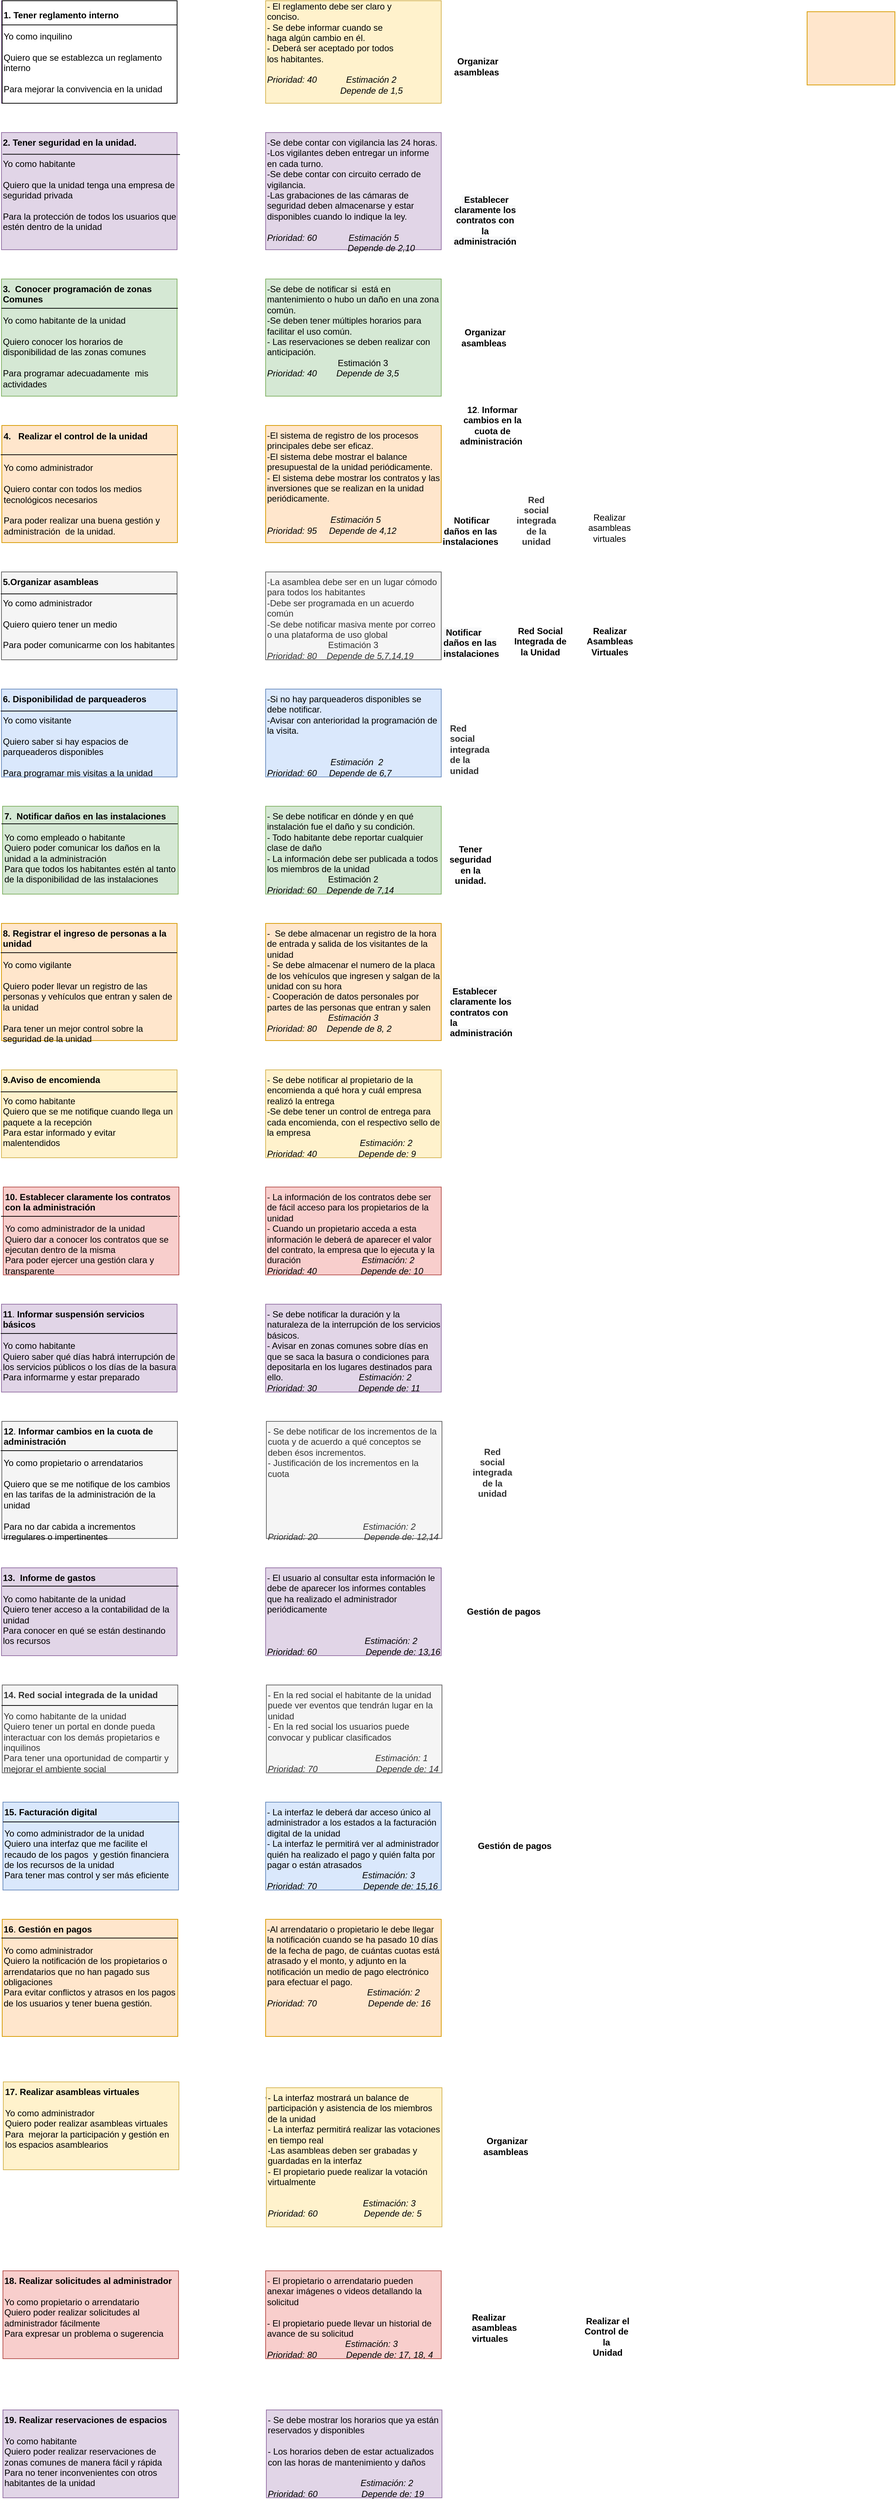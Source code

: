 <mxfile version="13.6.5" type="github">
  <diagram id="wNBqWbaNxDe87QmoSqn4" name="Page-1">
    <mxGraphModel dx="1315" dy="868" grid="1" gridSize="10" guides="1" tooltips="1" connect="1" arrows="1" fold="1" page="1" pageScale="1" pageWidth="827" pageHeight="1169" math="0" shadow="0">
      <root>
        <mxCell id="0" />
        <mxCell id="1" parent="0" />
        <mxCell id="svupegZ1BK7ZTZ6G6fqw-2" value="" style="rounded=0;whiteSpace=wrap;html=1;align=left;fillColor=#fff2cc;strokeColor=#d6b656;" parent="1" vertex="1">
          <mxGeometry x="400" y="20" width="240" height="140" as="geometry" />
        </mxCell>
        <mxCell id="svupegZ1BK7ZTZ6G6fqw-7" value="- El reglamento debe ser claro y conciso.&lt;br&gt;- Se debe informar cuando se haga algún cambio en él.&lt;br&gt;- Deberá ser aceptado por todos los habitantes.&lt;br&gt;&lt;br&gt;&lt;i&gt;Prioridad: 40&amp;nbsp; &amp;nbsp; &amp;nbsp; &amp;nbsp; &amp;nbsp; &amp;nbsp; Estimación 2&lt;br&gt;&amp;nbsp; &amp;nbsp; &amp;nbsp; &amp;nbsp; &amp;nbsp; &amp;nbsp; &amp;nbsp; &amp;nbsp; &amp;nbsp; &amp;nbsp; &amp;nbsp; &amp;nbsp; &amp;nbsp; &amp;nbsp; &amp;nbsp; Depende de 1,5&lt;br&gt;&lt;/i&gt;" style="text;html=1;strokeColor=none;fillColor=none;align=left;verticalAlign=middle;whiteSpace=wrap;rounded=0;" parent="1" vertex="1">
          <mxGeometry x="400" y="70" width="190" height="30" as="geometry" />
        </mxCell>
        <mxCell id="svupegZ1BK7ZTZ6G6fqw-10" value="-Se debe contar con vigilancia las 24 horas.&lt;br&gt;-Los vigilantes deben entregar un informe en cada turno.&lt;br&gt;-Se debe contar con circuito cerrado de vigilancia.&lt;br&gt;-Las grabaciones de las cámaras de seguridad deben almacenarse y estar disponibles cuando lo indique la ley.&lt;br&gt;&lt;br&gt;&lt;i&gt;Prioridad: 60&amp;nbsp; &amp;nbsp; &amp;nbsp; &amp;nbsp; &amp;nbsp; &amp;nbsp; &amp;nbsp;Estimación 5&amp;nbsp; &amp;nbsp; &amp;nbsp; &amp;nbsp; &amp;nbsp;&lt;br&gt;&amp;nbsp; &amp;nbsp; &amp;nbsp; &amp;nbsp; &amp;nbsp; &amp;nbsp; &amp;nbsp; &amp;nbsp; &amp;nbsp; &amp;nbsp; &amp;nbsp; &amp;nbsp; &amp;nbsp; &amp;nbsp; &amp;nbsp; &amp;nbsp; &amp;nbsp;Depende de 2,10&lt;br&gt;&lt;br&gt;&lt;/i&gt;" style="rounded=0;whiteSpace=wrap;html=1;align=left;labelPosition=center;verticalLabelPosition=middle;verticalAlign=top;labelBackgroundColor=none;labelBorderColor=none;fillColor=#e1d5e7;strokeColor=#9673a6;" parent="1" vertex="1">
          <mxGeometry x="400" y="200" width="240" height="160" as="geometry" />
        </mxCell>
        <mxCell id="svupegZ1BK7ZTZ6G6fqw-12" value="-Se debe de notificar si&amp;nbsp; está en mantenimiento o hubo un daño en una zona común.&lt;br&gt;-Se deben tener múltiples horarios para facilitar el uso común.&lt;br&gt;- Las reservaciones se deben realizar con anticipación.&lt;br&gt;&amp;nbsp; &amp;nbsp; &amp;nbsp; &amp;nbsp; &amp;nbsp; &amp;nbsp; &amp;nbsp; &amp;nbsp; &amp;nbsp; &amp;nbsp; &amp;nbsp; &amp;nbsp; &amp;nbsp; &amp;nbsp; &amp;nbsp;Estimación 3&lt;br&gt;&lt;i&gt;Prioridad: 40&amp;nbsp; &amp;nbsp; &amp;nbsp; &amp;nbsp; Depende de 3,5&lt;/i&gt;" style="rounded=0;whiteSpace=wrap;html=1;align=left;labelPosition=center;verticalLabelPosition=middle;verticalAlign=top;labelBackgroundColor=none;labelBorderColor=none;fillColor=#d5e8d4;strokeColor=#82b366;" parent="1" vertex="1">
          <mxGeometry x="400" y="400" width="240" height="160" as="geometry" />
        </mxCell>
        <mxCell id="svupegZ1BK7ZTZ6G6fqw-14" value="-El sistema de registro de los procesos principales debe ser eficaz.&lt;br&gt;-El sistema debe mostrar el balance presupuestal de la unidad periódicamente.&lt;br&gt;- El sistema debe mostrar los contratos y las inversiones que se realizan en la unidad periódicamente.&lt;br&gt;&lt;br&gt;&lt;i&gt;&amp;nbsp; &amp;nbsp; &amp;nbsp; &amp;nbsp; &amp;nbsp; &amp;nbsp; &amp;nbsp; &amp;nbsp; &amp;nbsp; &amp;nbsp; &amp;nbsp; &amp;nbsp; &amp;nbsp; Estimación&amp;nbsp;5&lt;br&gt;Prioridad: 95&amp;nbsp; &amp;nbsp; &amp;nbsp;Depende de 4,12&lt;/i&gt;" style="rounded=0;whiteSpace=wrap;html=1;align=left;labelPosition=center;verticalLabelPosition=middle;verticalAlign=top;labelBackgroundColor=none;labelBorderColor=none;fillColor=#ffe6cc;strokeColor=#d79b00;" parent="1" vertex="1">
          <mxGeometry x="400" y="600" width="240" height="160" as="geometry" />
        </mxCell>
        <mxCell id="svupegZ1BK7ZTZ6G6fqw-16" value="-La asamblea debe ser en un lugar cómodo para todos los habitantes&lt;br&gt;-Debe ser programada en un acuerdo común&lt;br&gt;-Se debe notificar masiva mente por correo o una plataforma de uso global&lt;br&gt;&amp;nbsp; &amp;nbsp; &amp;nbsp; &amp;nbsp; &amp;nbsp; &amp;nbsp; &amp;nbsp; &amp;nbsp; &amp;nbsp; &amp;nbsp; &amp;nbsp; &amp;nbsp; &amp;nbsp;Estimación 3&amp;nbsp;&lt;br&gt;&lt;i&gt;Prioridad: 80&amp;nbsp; &amp;nbsp; Depende de 5,7,14,19&lt;/i&gt;" style="rounded=0;whiteSpace=wrap;html=1;align=left;labelPosition=center;verticalLabelPosition=middle;verticalAlign=top;labelBackgroundColor=none;labelBorderColor=none;fillColor=#f5f5f5;strokeColor=#666666;fontColor=#333333;" parent="1" vertex="1">
          <mxGeometry x="400" y="800" width="240" height="120" as="geometry" />
        </mxCell>
        <mxCell id="svupegZ1BK7ZTZ6G6fqw-19" value="-Si no hay parqueaderos disponibles se debe notificar.&lt;br&gt;-Avisar con anterioridad la programación de la visita.&lt;br&gt;&lt;br&gt;&lt;i&gt;&lt;br&gt;&amp;nbsp; &amp;nbsp; &amp;nbsp; &amp;nbsp; &amp;nbsp; &amp;nbsp; &amp;nbsp; &amp;nbsp; &amp;nbsp; &amp;nbsp; &amp;nbsp; &amp;nbsp; &amp;nbsp; Estimación&amp;nbsp; 2&amp;nbsp;&lt;br&gt;Prioridad: 60&amp;nbsp; &amp;nbsp; &amp;nbsp;Depende de 6,7&lt;/i&gt;" style="rounded=0;whiteSpace=wrap;html=1;align=left;labelPosition=center;verticalLabelPosition=middle;verticalAlign=top;labelBackgroundColor=none;labelBorderColor=none;fillColor=#dae8fc;strokeColor=#6c8ebf;" parent="1" vertex="1">
          <mxGeometry x="400" y="960" width="240" height="120" as="geometry" />
        </mxCell>
        <mxCell id="GmmOpCF_TdwQESO5ywc--2" value="- Se debe notificar en dónde y en qué instalación fue el daño y su condición.&lt;br&gt;- Todo habitante debe reportar cualquier clase de daño&lt;br&gt;- La información debe ser publicada a todos los miembros de la unidad&lt;br&gt;&amp;nbsp; &amp;nbsp; &amp;nbsp; &amp;nbsp; &amp;nbsp; &amp;nbsp; &amp;nbsp; &amp;nbsp; &amp;nbsp; &amp;nbsp; &amp;nbsp; &amp;nbsp; &amp;nbsp;Estimación 2&lt;br&gt;&lt;i&gt;Prioridad: 60&amp;nbsp; &amp;nbsp; Depende de 7,14&lt;/i&gt;" style="rounded=0;whiteSpace=wrap;html=1;align=left;labelPosition=center;verticalLabelPosition=middle;verticalAlign=top;labelBackgroundColor=none;labelBorderColor=none;fillColor=#d5e8d4;strokeColor=#82b366;" parent="1" vertex="1">
          <mxGeometry x="400" y="1120" width="240" height="120" as="geometry" />
        </mxCell>
        <mxCell id="GmmOpCF_TdwQESO5ywc--4" value="-&amp;nbsp; Se debe almacenar un registro de la hora de entrada y salida de los visitantes de la unidad&amp;nbsp;&lt;br&gt;- Se debe almacenar el numero de la placa de los vehículos que ingresen y salgan de la unidad con su hora&lt;br&gt;- Cooperación de datos personales por partes de las personas que entran y salen&amp;nbsp;&lt;br&gt;&lt;i&gt;&amp;nbsp; &amp;nbsp; &amp;nbsp; &amp;nbsp; &amp;nbsp; &amp;nbsp; &amp;nbsp; &amp;nbsp; &amp;nbsp; &amp;nbsp; &amp;nbsp; &amp;nbsp; &amp;nbsp;Estimación 3&lt;br&gt;Prioridad: 80&amp;nbsp; &amp;nbsp; Depende de 8, 2&lt;/i&gt;" style="rounded=0;whiteSpace=wrap;html=1;align=left;labelPosition=center;verticalLabelPosition=middle;verticalAlign=top;labelBackgroundColor=none;labelBorderColor=none;fillColor=#ffe6cc;strokeColor=#d79b00;" parent="1" vertex="1">
          <mxGeometry x="400" y="1280" width="240" height="160" as="geometry" />
        </mxCell>
        <mxCell id="GmmOpCF_TdwQESO5ywc--6" value="- Se debe notificar al propietario de la encomienda a qué hora y cuál empresa realizó la entrega&amp;nbsp;&lt;br&gt;-Se debe tener un control de entrega para cada encomienda, con el respectivo sello de la empresa&lt;br&gt;&amp;nbsp; &amp;nbsp; &amp;nbsp; &amp;nbsp; &amp;nbsp; &amp;nbsp; &amp;nbsp; &amp;nbsp; &amp;nbsp; &amp;nbsp; &amp;nbsp; &amp;nbsp; &amp;nbsp; &amp;nbsp; &amp;nbsp; &amp;nbsp; &amp;nbsp; &amp;nbsp; &amp;nbsp; &lt;i&gt;Estimación: 2&lt;/i&gt;&lt;br&gt;&lt;i&gt;Prioridad: 40&amp;nbsp; &amp;nbsp; &amp;nbsp; &amp;nbsp; &amp;nbsp; &amp;nbsp; &amp;nbsp; &amp;nbsp; &amp;nbsp;Depende de: 9&lt;/i&gt;" style="rounded=0;whiteSpace=wrap;html=1;align=left;labelPosition=center;verticalLabelPosition=middle;verticalAlign=top;labelBackgroundColor=none;labelBorderColor=none;fillColor=#fff2cc;strokeColor=#d6b656;" parent="1" vertex="1">
          <mxGeometry x="400" y="1480" width="240" height="120" as="geometry" />
        </mxCell>
        <mxCell id="wmToTJCJ_HMqrvunaIP7-2" value="- La información de los contratos debe ser de fácil acceso para los propietarios de la unidad&amp;nbsp;&lt;br&gt;- Cuando un propietario acceda a esta información le deberá de aparecer el valor del contrato, la empresa que lo ejecuta y la duración&amp;nbsp; &amp;nbsp; &amp;nbsp; &amp;nbsp; &amp;nbsp; &amp;nbsp; &amp;nbsp; &amp;nbsp; &amp;nbsp; &amp;nbsp; &amp;nbsp; &amp;nbsp; &amp;nbsp;&lt;i&gt;Estimación: 2&lt;/i&gt;&lt;br&gt;&lt;i&gt;Prioridad: 40&amp;nbsp; &amp;nbsp; &amp;nbsp; &amp;nbsp; &amp;nbsp; &amp;nbsp; &amp;nbsp; &amp;nbsp; &amp;nbsp; Depende de: 10&lt;/i&gt;" style="rounded=0;whiteSpace=wrap;html=1;align=left;labelPosition=center;verticalLabelPosition=middle;verticalAlign=top;labelBackgroundColor=none;labelBorderColor=none;fillColor=#f8cecc;strokeColor=#b85450;" parent="1" vertex="1">
          <mxGeometry x="400" y="1640" width="240" height="120" as="geometry" />
        </mxCell>
        <mxCell id="GmmOpCF_TdwQESO5ywc--8" value="- Se debe notificar la duración y la naturaleza de la interrupción de los servicios básicos.&lt;br&gt;- Avisar en zonas comunes sobre días en que se saca la basura o condiciones para depositarla en los lugares destinados para ello.&amp;nbsp; &amp;nbsp; &amp;nbsp; &amp;nbsp; &amp;nbsp; &amp;nbsp; &amp;nbsp; &amp;nbsp; &amp;nbsp; &amp;nbsp; &amp;nbsp; &amp;nbsp; &amp;nbsp; &amp;nbsp; &amp;nbsp; &amp;nbsp;&lt;i&gt;Estimación: 2&lt;br&gt;Prioridad: 30&amp;nbsp; &amp;nbsp; &amp;nbsp; &amp;nbsp; &amp;nbsp; &amp;nbsp; &amp;nbsp; &amp;nbsp; &amp;nbsp;Depende de: 11&lt;/i&gt;" style="rounded=0;whiteSpace=wrap;html=1;align=left;labelPosition=center;verticalLabelPosition=middle;verticalAlign=top;labelBackgroundColor=none;labelBorderColor=none;fillColor=#e1d5e7;strokeColor=#9673a6;" parent="1" vertex="1">
          <mxGeometry x="400" y="1800" width="240" height="120" as="geometry" />
        </mxCell>
        <mxCell id="GmmOpCF_TdwQESO5ywc--10" value="- Se debe notificar de los incrementos de la cuota y de acuerdo a qué conceptos se deben ésos incrementos.&lt;br&gt;- Justificación de los incrementos en la cuota&lt;br&gt;&lt;br&gt;&lt;br&gt;&lt;br&gt;&lt;br&gt;&amp;nbsp; &amp;nbsp; &amp;nbsp; &amp;nbsp; &amp;nbsp; &amp;nbsp; &amp;nbsp; &amp;nbsp; &amp;nbsp; &amp;nbsp; &amp;nbsp; &amp;nbsp; &amp;nbsp; &amp;nbsp; &amp;nbsp; &amp;nbsp; &amp;nbsp; &amp;nbsp; &amp;nbsp; &amp;nbsp;&lt;i&gt;Estimación: 2&lt;/i&gt;&lt;br&gt;&lt;i&gt;Prioridad: 20&amp;nbsp; &amp;nbsp; &amp;nbsp; &amp;nbsp; &amp;nbsp; &amp;nbsp; &amp;nbsp; &amp;nbsp; &amp;nbsp; &amp;nbsp;Depende de: 12,14&amp;nbsp; &amp;nbsp; &amp;nbsp; &amp;nbsp; &amp;nbsp; &amp;nbsp; &amp;nbsp; &amp;nbsp; &amp;nbsp; &amp;nbsp;&lt;/i&gt;" style="rounded=0;whiteSpace=wrap;html=1;align=left;labelPosition=center;verticalLabelPosition=middle;verticalAlign=top;labelBackgroundColor=none;labelBorderColor=none;fillColor=#f5f5f5;strokeColor=#666666;fontColor=#333333;" parent="1" vertex="1">
          <mxGeometry x="401" y="1960" width="240" height="160" as="geometry" />
        </mxCell>
        <mxCell id="EFDIbAfgCz1s7sX5n9Mg-2" value="- El usuario al consultar esta información le debe de aparecer los informes contables que ha realizado el administrador periódicamente&lt;br&gt;&lt;br&gt;&lt;br&gt;&amp;nbsp; &amp;nbsp; &amp;nbsp; &amp;nbsp; &amp;nbsp; &amp;nbsp; &amp;nbsp; &amp;nbsp; &amp;nbsp; &amp;nbsp; &amp;nbsp; &amp;nbsp; &amp;nbsp; &amp;nbsp; &amp;nbsp; &amp;nbsp; &amp;nbsp; &amp;nbsp; &amp;nbsp; &amp;nbsp; &lt;i&gt;Estimación: 2&lt;/i&gt;&lt;br&gt;&lt;i&gt;Prioridad: 60&amp;nbsp; &amp;nbsp; &amp;nbsp; &amp;nbsp; &amp;nbsp; &amp;nbsp; &amp;nbsp; &amp;nbsp; &amp;nbsp; &amp;nbsp; Depende de: 13,16&lt;/i&gt;" style="rounded=0;whiteSpace=wrap;html=1;align=left;labelPosition=center;verticalLabelPosition=middle;verticalAlign=top;labelBackgroundColor=none;labelBorderColor=none;fillColor=#e1d5e7;strokeColor=#9673a6;" parent="1" vertex="1">
          <mxGeometry x="400" y="2160" width="240" height="120" as="geometry" />
        </mxCell>
        <mxCell id="EFDIbAfgCz1s7sX5n9Mg-3" value="- En la red social el habitante de la unidad puede ver eventos que tendrán lugar en la unidad&lt;br&gt;- En la red social los usuarios puede convocar y publicar clasificados&lt;br&gt;&lt;br&gt;&amp;nbsp; &amp;nbsp; &amp;nbsp; &amp;nbsp; &amp;nbsp; &amp;nbsp; &amp;nbsp; &amp;nbsp; &amp;nbsp; &amp;nbsp; &amp;nbsp; &amp;nbsp; &amp;nbsp; &amp;nbsp; &amp;nbsp; &amp;nbsp; &amp;nbsp; &amp;nbsp; &amp;nbsp; &amp;nbsp; &amp;nbsp; &amp;nbsp; &lt;i&gt;Estimación: 1&lt;br&gt;Prioridad: 70&amp;nbsp; &amp;nbsp; &amp;nbsp; &amp;nbsp; &amp;nbsp; &amp;nbsp; &amp;nbsp; &amp;nbsp; &amp;nbsp; &amp;nbsp; &amp;nbsp; &amp;nbsp; Depende de: 14&lt;/i&gt;" style="rounded=0;whiteSpace=wrap;html=1;align=left;labelPosition=center;verticalLabelPosition=middle;verticalAlign=top;labelBackgroundColor=none;labelBorderColor=none;fillColor=#f5f5f5;strokeColor=#666666;fontColor=#333333;" vertex="1" parent="1">
          <mxGeometry x="401" y="2320" width="240" height="120" as="geometry" />
        </mxCell>
        <mxCell id="fJNXB6Iudmitxb3w2NpN-2" value="- La interfaz le deberá dar acceso único al administrador a los estados a la facturación digital de la unidad&lt;br&gt;- La interfaz le permitirá ver al administrador quién ha realizado el pago y quién falta por pagar o están atrasados&lt;br&gt;&amp;nbsp; &amp;nbsp; &amp;nbsp; &amp;nbsp; &amp;nbsp; &amp;nbsp; &amp;nbsp; &amp;nbsp; &amp;nbsp; &amp;nbsp; &amp;nbsp; &amp;nbsp; &amp;nbsp; &amp;nbsp; &amp;nbsp; &amp;nbsp; &amp;nbsp; &amp;nbsp; &amp;nbsp; &amp;nbsp;&lt;i&gt;Estimación: 3&lt;br&gt;Prioridad: 70&amp;nbsp; &amp;nbsp; &amp;nbsp; &amp;nbsp; &amp;nbsp; &amp;nbsp; &amp;nbsp; &amp;nbsp; &amp;nbsp; &amp;nbsp;Depende de: 15,16&lt;/i&gt;" style="rounded=0;whiteSpace=wrap;html=1;align=left;labelPosition=center;verticalLabelPosition=middle;verticalAlign=top;labelBackgroundColor=none;labelBorderColor=none;fillColor=#dae8fc;strokeColor=#6c8ebf;" vertex="1" parent="1">
          <mxGeometry x="400" y="2480" width="240" height="120" as="geometry" />
        </mxCell>
        <mxCell id="fJNXB6Iudmitxb3w2NpN-3" value="-Al arrendatario o propietario le debe llegar la notificación cuando se ha pasado 10 días de la fecha de pago, de cuántas cuotas está atrasado y el monto, y&amp;nbsp;adjunto en la notificación un medio de pago electrónico para efectuar el pago.&lt;br&gt;&amp;nbsp; &amp;nbsp; &amp;nbsp; &amp;nbsp; &amp;nbsp; &amp;nbsp; &amp;nbsp; &amp;nbsp; &amp;nbsp; &amp;nbsp; &amp;nbsp; &amp;nbsp; &amp;nbsp; &amp;nbsp; &amp;nbsp; &amp;nbsp; &amp;nbsp; &amp;nbsp; &amp;nbsp; &amp;nbsp; &amp;nbsp;&lt;i&gt;Estimación: 2&lt;br&gt;Prioridad: 70&amp;nbsp; &amp;nbsp; &amp;nbsp; &amp;nbsp; &amp;nbsp; &amp;nbsp; &amp;nbsp; &amp;nbsp; &amp;nbsp; &amp;nbsp; &amp;nbsp;Depende de: 16&lt;/i&gt;&lt;br&gt;&lt;br&gt;" style="rounded=0;whiteSpace=wrap;html=1;align=left;labelPosition=center;verticalLabelPosition=middle;verticalAlign=top;labelBackgroundColor=none;labelBorderColor=none;fillColor=#ffe6cc;strokeColor=#d79b00;" vertex="1" parent="1">
          <mxGeometry x="400" y="2640" width="240" height="160" as="geometry" />
        </mxCell>
        <mxCell id="KY7rtoQUxeBR3fSWKeVi-1" value="," style="text;html=1;align=center;verticalAlign=middle;resizable=0;points=[];autosize=1;" vertex="1" parent="1">
          <mxGeometry x="390" y="2870" width="20" height="20" as="geometry" />
        </mxCell>
        <mxCell id="EFDIbAfgCz1s7sX5n9Mg-9" value="&lt;b&gt;17.&lt;/b&gt; &lt;b&gt;Realizar asambleas virtuales&lt;/b&gt;&lt;br&gt;&lt;br&gt;Yo como administrador&amp;nbsp;&lt;br&gt;Quiero poder realizar asambleas virtuales&lt;br&gt;Para&amp;nbsp; mejorar la participación y gestión en los espacios asamblearios" style="rounded=0;whiteSpace=wrap;html=1;align=left;labelPosition=center;verticalLabelPosition=middle;verticalAlign=top;labelBackgroundColor=none;labelBorderColor=none;fillColor=#fff2cc;strokeColor=#d6b656;" vertex="1" parent="1">
          <mxGeometry x="41.5" y="2862" width="240" height="120" as="geometry" />
        </mxCell>
        <mxCell id="KY7rtoQUxeBR3fSWKeVi-30" value="" style="group;fillColor=#fff2cc;strokeColor=#d6b656;" connectable="0" vertex="1" parent="1">
          <mxGeometry x="39" y="20" width="240" height="140" as="geometry" />
        </mxCell>
        <mxCell id="KY7rtoQUxeBR3fSWKeVi-46" value="" style="group;strokeColor=#9673a6;fillColor=#e1d5e7;" connectable="0" vertex="1" parent="KY7rtoQUxeBR3fSWKeVi-30">
          <mxGeometry width="240" height="140" as="geometry" />
        </mxCell>
        <mxCell id="svupegZ1BK7ZTZ6G6fqw-1" value="&lt;b&gt;1. Tener reglamento interno&lt;/b&gt;&lt;br&gt;&lt;br&gt;Yo como inquilino&lt;br&gt;&lt;br&gt;Quiero que se establezca un reglamento interno&lt;br&gt;&lt;br&gt;Para mejorar la convivencia en la unidad&lt;br&gt;" style="rounded=0;whiteSpace=wrap;html=1;align=left;" parent="KY7rtoQUxeBR3fSWKeVi-46" vertex="1">
          <mxGeometry x="0.996" width="239.004" height="140" as="geometry" />
        </mxCell>
        <mxCell id="KY7rtoQUxeBR3fSWKeVi-29" value="" style="endArrow=none;html=1;entryX=1;entryY=1;entryDx=0;entryDy=0;" edge="1" parent="KY7rtoQUxeBR3fSWKeVi-46">
          <mxGeometry width="50" height="50" relative="1" as="geometry">
            <mxPoint y="33" as="sourcePoint" />
            <mxPoint x="240" y="33" as="targetPoint" />
          </mxGeometry>
        </mxCell>
        <mxCell id="KY7rtoQUxeBR3fSWKeVi-39" value="" style="group" connectable="0" vertex="1" parent="1">
          <mxGeometry x="39" y="2160" width="242" height="120" as="geometry" />
        </mxCell>
        <mxCell id="GmmOpCF_TdwQESO5ywc--11" value="&lt;b&gt;13.&lt;/b&gt;&amp;nbsp; &lt;b&gt;Informe de gastos&lt;/b&gt;&amp;nbsp;&lt;br&gt;&lt;br&gt;Yo como habitante de la unidad&lt;br&gt;Quiero tener acceso a la contabilidad de la unidad&lt;br&gt;Para conocer en qué se están destinando los recursos&amp;nbsp;" style="rounded=0;whiteSpace=wrap;html=1;align=left;labelPosition=center;verticalLabelPosition=middle;verticalAlign=top;labelBackgroundColor=none;labelBorderColor=none;fillColor=#e1d5e7;strokeColor=#9673a6;" parent="KY7rtoQUxeBR3fSWKeVi-39" vertex="1">
          <mxGeometry width="240" height="120" as="geometry" />
        </mxCell>
        <mxCell id="KY7rtoQUxeBR3fSWKeVi-16" value="" style="endArrow=none;html=1;entryX=1;entryY=1;entryDx=0;entryDy=0;" edge="1" parent="KY7rtoQUxeBR3fSWKeVi-39">
          <mxGeometry width="50" height="50" relative="1" as="geometry">
            <mxPoint x="1" y="25" as="sourcePoint" />
            <mxPoint x="242" y="25" as="targetPoint" />
          </mxGeometry>
        </mxCell>
        <mxCell id="KY7rtoQUxeBR3fSWKeVi-40" value="" style="group" connectable="0" vertex="1" parent="1">
          <mxGeometry x="39" y="2320" width="241" height="120" as="geometry" />
        </mxCell>
        <mxCell id="GmmOpCF_TdwQESO5ywc--12" value="&lt;b&gt;14. Red social integrada de la unidad&lt;/b&gt;&lt;br&gt;&lt;br&gt;Yo como habitante de la unidad&lt;br&gt;Quiero tener un portal en donde pueda interactuar con los demás propietarios e inquilinos&lt;br&gt;Para tener una oportunidad de compartir y mejorar el ambiente social" style="rounded=0;whiteSpace=wrap;html=1;align=left;labelPosition=center;verticalLabelPosition=middle;verticalAlign=top;labelBackgroundColor=none;labelBorderColor=none;fillColor=#f5f5f5;strokeColor=#666666;fontColor=#333333;" parent="KY7rtoQUxeBR3fSWKeVi-40" vertex="1">
          <mxGeometry x="1" width="240" height="120" as="geometry" />
        </mxCell>
        <mxCell id="KY7rtoQUxeBR3fSWKeVi-17" value="" style="endArrow=none;html=1;entryX=1;entryY=1;entryDx=0;entryDy=0;" edge="1" parent="KY7rtoQUxeBR3fSWKeVi-40">
          <mxGeometry width="50" height="50" relative="1" as="geometry">
            <mxPoint y="28" as="sourcePoint" />
            <mxPoint x="241" y="28" as="targetPoint" />
          </mxGeometry>
        </mxCell>
        <mxCell id="KY7rtoQUxeBR3fSWKeVi-41" value="" style="group" connectable="0" vertex="1" parent="1">
          <mxGeometry x="41" y="2480" width="242" height="120" as="geometry" />
        </mxCell>
        <mxCell id="GmmOpCF_TdwQESO5ywc--14" value="&lt;b&gt;15.&amp;nbsp;Facturación digital&lt;/b&gt;&lt;br&gt;&lt;br&gt;Yo como administrador de la unidad&amp;nbsp;&lt;br&gt;Quiero una interfaz que me facilite el recaudo de los pagos&amp;nbsp; y gestión financiera de los recursos de la unidad&amp;nbsp;&lt;br&gt;Para tener mas control y ser más eficiente" style="rounded=0;whiteSpace=wrap;html=1;align=left;labelPosition=center;verticalLabelPosition=middle;verticalAlign=top;labelBackgroundColor=none;labelBorderColor=none;fillColor=#dae8fc;strokeColor=#6c8ebf;" parent="KY7rtoQUxeBR3fSWKeVi-41" vertex="1">
          <mxGeometry width="240" height="120" as="geometry" />
        </mxCell>
        <mxCell id="KY7rtoQUxeBR3fSWKeVi-18" value="" style="endArrow=none;html=1;entryX=1;entryY=1;entryDx=0;entryDy=0;" edge="1" parent="KY7rtoQUxeBR3fSWKeVi-41">
          <mxGeometry width="50" height="50" relative="1" as="geometry">
            <mxPoint y="27" as="sourcePoint" />
            <mxPoint x="241" y="27" as="targetPoint" />
          </mxGeometry>
        </mxCell>
        <mxCell id="KY7rtoQUxeBR3fSWKeVi-42" value="" style="group" connectable="0" vertex="1" parent="1">
          <mxGeometry x="39" y="2640" width="241" height="160" as="geometry" />
        </mxCell>
        <mxCell id="GmmOpCF_TdwQESO5ywc--15" value="&lt;b&gt;16&lt;/b&gt;. &lt;b&gt;Gestión en pagos&lt;/b&gt;&lt;br&gt;&lt;br&gt;Yo como administrador&amp;nbsp;&lt;br&gt;Quiero la notificación de los propietarios o arrendatarios que no han pagado sus obligaciones&lt;br&gt;Para evitar conflictos y atrasos en los pagos de los usuarios y tener buena gestión." style="rounded=0;whiteSpace=wrap;html=1;align=left;labelPosition=center;verticalLabelPosition=middle;verticalAlign=top;labelBackgroundColor=none;labelBorderColor=none;fillColor=#ffe6cc;strokeColor=#d79b00;" parent="KY7rtoQUxeBR3fSWKeVi-42" vertex="1">
          <mxGeometry x="1" width="240" height="160" as="geometry" />
        </mxCell>
        <mxCell id="KY7rtoQUxeBR3fSWKeVi-19" value="" style="endArrow=none;html=1;entryX=1;entryY=1;entryDx=0;entryDy=0;" edge="1" parent="KY7rtoQUxeBR3fSWKeVi-42">
          <mxGeometry width="50" height="50" relative="1" as="geometry">
            <mxPoint y="25.667" as="sourcePoint" />
            <mxPoint x="241" y="25.667" as="targetPoint" />
          </mxGeometry>
        </mxCell>
        <mxCell id="EFDIbAfgCz1s7sX5n9Mg-10" value="- La interfaz mostrará un balance de participación y asistencia de los miembros de la unidad&lt;br&gt;- La interfaz permitirá realizar las votaciones en tiempo real&lt;br&gt;-Las asambleas deben ser grabadas y guardadas en la interfaz&lt;br&gt;- El propietario puede realizar la votación virtualmente&amp;nbsp;&lt;br&gt;&lt;br&gt;&amp;nbsp; &amp;nbsp; &amp;nbsp; &amp;nbsp; &amp;nbsp; &amp;nbsp; &amp;nbsp; &amp;nbsp; &amp;nbsp; &amp;nbsp; &amp;nbsp; &amp;nbsp; &amp;nbsp; &amp;nbsp; &amp;nbsp; &amp;nbsp; &amp;nbsp; &amp;nbsp; &amp;nbsp; &amp;nbsp;&lt;i&gt;Estimación: 3&lt;br&gt;Prioridad: 60&amp;nbsp; &amp;nbsp; &amp;nbsp; &amp;nbsp; &amp;nbsp; &amp;nbsp; &amp;nbsp; &amp;nbsp; &amp;nbsp; &amp;nbsp;Depende de: 5&lt;/i&gt;" style="rounded=0;whiteSpace=wrap;html=1;align=left;labelPosition=center;verticalLabelPosition=middle;verticalAlign=top;labelBackgroundColor=none;labelBorderColor=none;fillColor=#fff2cc;strokeColor=#d6b656;" vertex="1" parent="1">
          <mxGeometry x="401" y="2870" width="240" height="190" as="geometry" />
        </mxCell>
        <mxCell id="fJNXB6Iudmitxb3w2NpN-7" value="&lt;b style=&quot;text-align: left&quot;&gt;Organizar asambleas&amp;nbsp;&lt;/b&gt;" style="text;html=1;strokeColor=none;fillColor=none;align=center;verticalAlign=middle;whiteSpace=wrap;rounded=0;" vertex="1" parent="1">
          <mxGeometry x="670" y="100" width="40" height="20" as="geometry" />
        </mxCell>
        <mxCell id="fJNXB6Iudmitxb3w2NpN-8" value="&#xa;&#xa;&lt;b style=&quot;color: rgb(0, 0, 0); font-family: helvetica; font-size: 12px; font-style: normal; letter-spacing: normal; text-align: left; text-indent: 0px; text-transform: none; word-spacing: 0px; background-color: rgb(248, 249, 250);&quot;&gt;&lt;span&gt;&amp;nbsp;&lt;/span&gt;Establecer claramente los contratos con la administración&lt;/b&gt;&#xa;&#xa;" style="text;html=1;strokeColor=none;fillColor=none;align=center;verticalAlign=middle;whiteSpace=wrap;rounded=0;" vertex="1" parent="1">
          <mxGeometry x="680" y="310" width="40" height="20" as="geometry" />
        </mxCell>
        <mxCell id="fJNXB6Iudmitxb3w2NpN-9" value="&lt;b style=&quot;text-align: left&quot;&gt;Organizar asambleas&amp;nbsp;&lt;/b&gt;" style="text;html=1;strokeColor=none;fillColor=none;align=center;verticalAlign=middle;whiteSpace=wrap;rounded=0;" vertex="1" parent="1">
          <mxGeometry x="680" y="470" width="40" height="20" as="geometry" />
        </mxCell>
        <mxCell id="fJNXB6Iudmitxb3w2NpN-10" value="&lt;b style=&quot;text-align: left&quot;&gt;12&lt;/b&gt;&lt;span style=&quot;text-align: left&quot;&gt;.&amp;nbsp;&lt;/span&gt;&lt;b style=&quot;text-align: left&quot;&gt;Informar cambios en la cuota de administración&amp;nbsp;&lt;/b&gt;" style="text;html=1;strokeColor=none;fillColor=none;align=center;verticalAlign=middle;whiteSpace=wrap;rounded=0;" vertex="1" parent="1">
          <mxGeometry x="690" y="590" width="40" height="20" as="geometry" />
        </mxCell>
        <mxCell id="fJNXB6Iudmitxb3w2NpN-12" value="&lt;br&gt;&lt;br&gt;&lt;b style=&quot;font-family: &amp;#34;helvetica&amp;#34; ; text-align: left&quot;&gt;&amp;nbsp;Notificar daños en las instalaciones&lt;/b&gt;" style="text;html=1;strokeColor=none;fillColor=none;align=center;verticalAlign=middle;whiteSpace=wrap;rounded=0;" vertex="1" parent="1">
          <mxGeometry x="660" y="720" width="40" height="20" as="geometry" />
        </mxCell>
        <mxCell id="fJNXB6Iudmitxb3w2NpN-13" value="&lt;b style=&quot;color: rgb(51 , 51 , 51) ; text-align: left&quot;&gt;Red social integrada de la unidad&lt;/b&gt;" style="text;html=1;strokeColor=none;fillColor=none;align=center;verticalAlign=middle;whiteSpace=wrap;rounded=0;" vertex="1" parent="1">
          <mxGeometry x="750" y="720" width="40" height="20" as="geometry" />
        </mxCell>
        <mxCell id="fJNXB6Iudmitxb3w2NpN-14" value="&lt;br style=&quot;color: rgb(0, 0, 0); font-family: helvetica; font-size: 12px; font-style: normal; font-weight: 400; letter-spacing: normal; text-align: center; text-indent: 0px; text-transform: none; word-spacing: 0px; background-color: rgb(248, 249, 250);&quot;&gt;&lt;br style=&quot;color: rgb(0, 0, 0); font-family: helvetica; font-size: 12px; font-style: normal; font-weight: 400; letter-spacing: normal; text-align: center; text-indent: 0px; text-transform: none; word-spacing: 0px; background-color: rgb(248, 249, 250);&quot;&gt;&lt;b style=&quot;color: rgb(0, 0, 0); font-size: 12px; font-style: normal; letter-spacing: normal; text-indent: 0px; text-transform: none; word-spacing: 0px; background-color: rgb(248, 249, 250); font-family: helvetica; text-align: left;&quot;&gt;&amp;nbsp;Notificar daños en las instalaciones&lt;/b&gt;" style="text;whiteSpace=wrap;html=1;" vertex="1" parent="1">
          <mxGeometry x="641" y="840" width="59" height="60" as="geometry" />
        </mxCell>
        <mxCell id="fJNXB6Iudmitxb3w2NpN-15" value="&lt;b style=&quot;font-family: helvetica; font-size: 12px; font-style: normal; letter-spacing: normal; text-indent: 0px; text-transform: none; word-spacing: 0px; background-color: rgb(248, 249, 250); color: rgb(51, 51, 51); text-align: left;&quot;&gt;Red social integrada de la unidad&lt;/b&gt;" style="text;whiteSpace=wrap;html=1;" vertex="1" parent="1">
          <mxGeometry x="650" y="1000" width="50" height="30" as="geometry" />
        </mxCell>
        <mxCell id="fJNXB6Iudmitxb3w2NpN-24" value="&lt;b style=&quot;text-align: left&quot;&gt;Tener seguridad en la unidad.&lt;/b&gt;" style="text;html=1;strokeColor=none;fillColor=none;align=center;verticalAlign=middle;whiteSpace=wrap;rounded=0;" vertex="1" parent="1">
          <mxGeometry x="660" y="1190" width="40" height="20" as="geometry" />
        </mxCell>
        <mxCell id="EFDIbAfgCz1s7sX5n9Mg-11" value="&lt;b&gt;18.&lt;/b&gt; &lt;b&gt;Realizar solicitudes al administrador&lt;/b&gt;&lt;br&gt;&lt;br&gt;Yo como propietario o arrendatario&amp;nbsp;&lt;br&gt;Quiero poder realizar solicitudes al administrador fácilmente&lt;br&gt;Para expresar un problema o sugerencia&amp;nbsp;" style="rounded=0;whiteSpace=wrap;html=1;align=left;labelPosition=center;verticalLabelPosition=middle;verticalAlign=top;labelBackgroundColor=none;labelBorderColor=none;fillColor=#f8cecc;strokeColor=#b85450;" vertex="1" parent="1">
          <mxGeometry x="41" y="3120" width="240" height="120" as="geometry" />
        </mxCell>
        <mxCell id="fJNXB6Iudmitxb3w2NpN-26" value="&lt;span style=&quot;text-align: left&quot;&gt;Realizar asambleas virtuales&lt;/span&gt;" style="text;html=1;strokeColor=none;fillColor=none;align=center;verticalAlign=middle;whiteSpace=wrap;rounded=0;" vertex="1" parent="1">
          <mxGeometry x="850" y="730" width="40" height="20" as="geometry" />
        </mxCell>
        <mxCell id="EFDIbAfgCz1s7sX5n9Mg-12" value="- El propietario o arrendatario pueden anexar imágenes o videos detallando la solicitud&lt;br&gt;&lt;br&gt;- El propietario puede llevar un historial de avance de su solicitud&lt;br&gt;&lt;i&gt;&amp;nbsp; &amp;nbsp; &amp;nbsp; &amp;nbsp; &amp;nbsp; &amp;nbsp; &amp;nbsp; &amp;nbsp; &amp;nbsp; &amp;nbsp; &amp;nbsp; &amp;nbsp; &amp;nbsp; &amp;nbsp; &amp;nbsp; &amp;nbsp; Estimación: 3&lt;br&gt;Prioridad: 80&amp;nbsp; &amp;nbsp; &amp;nbsp; &amp;nbsp; &amp;nbsp; &amp;nbsp; Depende de: 17, 18, 4&lt;/i&gt;" style="rounded=0;whiteSpace=wrap;html=1;align=left;labelPosition=center;verticalLabelPosition=middle;verticalAlign=top;labelBackgroundColor=none;labelBorderColor=none;fillColor=#f8cecc;strokeColor=#b85450;" vertex="1" parent="1">
          <mxGeometry x="400" y="3120" width="240" height="120" as="geometry" />
        </mxCell>
        <mxCell id="EFDIbAfgCz1s7sX5n9Mg-13" value="&lt;b&gt;19. Realizar reservaciones de espacios&lt;/b&gt;&lt;br&gt;&lt;br&gt;Yo como habitante&amp;nbsp;&lt;br&gt;Quiero poder realizar reservaciones de zonas comunes de manera fácil y rápida&lt;br&gt;Para no tener inconvenientes con otros habitantes de la unidad" style="rounded=0;whiteSpace=wrap;html=1;align=left;labelPosition=center;verticalLabelPosition=middle;verticalAlign=top;labelBackgroundColor=none;labelBorderColor=none;fillColor=#e1d5e7;strokeColor=#9673a6;" vertex="1" parent="1">
          <mxGeometry x="41" y="3310" width="240" height="120" as="geometry" />
        </mxCell>
        <mxCell id="fJNXB6Iudmitxb3w2NpN-28" value="&lt;br style=&quot;color: rgb(0, 0, 0); font-family: helvetica; font-size: 12px; font-style: normal; font-weight: 400; letter-spacing: normal; text-align: center; text-indent: 0px; text-transform: none; word-spacing: 0px; background-color: rgb(248, 249, 250);&quot;&gt;&lt;br style=&quot;color: rgb(0, 0, 0); font-family: helvetica; font-size: 12px; font-style: normal; font-weight: 400; letter-spacing: normal; text-align: center; text-indent: 0px; text-transform: none; word-spacing: 0px; background-color: rgb(248, 249, 250);&quot;&gt;&lt;b style=&quot;color: rgb(0, 0, 0); font-size: 12px; font-style: normal; letter-spacing: normal; text-indent: 0px; text-transform: none; word-spacing: 0px; font-family: helvetica; text-align: left; background-color: rgb(248, 249, 250);&quot;&gt;&lt;span&gt;&amp;nbsp;&lt;/span&gt;Establecer claramente los contratos con la administración&lt;/b&gt;&lt;br style=&quot;color: rgb(0, 0, 0); font-family: helvetica; font-size: 12px; font-style: normal; font-weight: 400; letter-spacing: normal; text-align: center; text-indent: 0px; text-transform: none; word-spacing: 0px; background-color: rgb(248, 249, 250);&quot;&gt;" style="text;whiteSpace=wrap;html=1;" vertex="1" parent="1">
          <mxGeometry x="650" y="1330" width="90" height="60" as="geometry" />
        </mxCell>
        <mxCell id="EFDIbAfgCz1s7sX5n9Mg-14" value="- Se debe mostrar los horarios que ya están reservados y disponibles&lt;br&gt;&lt;br&gt;- Los horarios deben de estar actualizados con las horas de mantenimiento y daños&lt;br&gt;&lt;br&gt;&lt;i&gt;&amp;nbsp; &amp;nbsp; &amp;nbsp; &amp;nbsp; &amp;nbsp; &amp;nbsp; &amp;nbsp; &amp;nbsp; &amp;nbsp; &amp;nbsp; &amp;nbsp; &amp;nbsp; &amp;nbsp; &amp;nbsp; &amp;nbsp; &amp;nbsp; &amp;nbsp; &amp;nbsp; &amp;nbsp; Estimación: 2&lt;br&gt;Prioridad: 60&amp;nbsp; &amp;nbsp; &amp;nbsp; &amp;nbsp; &amp;nbsp; &amp;nbsp; &amp;nbsp; &amp;nbsp; &amp;nbsp; Depende de: 19&lt;/i&gt;" style="rounded=0;whiteSpace=wrap;html=1;align=left;labelPosition=center;verticalLabelPosition=middle;verticalAlign=top;labelBackgroundColor=none;labelBorderColor=none;fillColor=#e1d5e7;strokeColor=#9673a6;" vertex="1" parent="1">
          <mxGeometry x="401" y="3310" width="240" height="120" as="geometry" />
        </mxCell>
        <mxCell id="fJNXB6Iudmitxb3w2NpN-29" value="&lt;b style=&quot;color: rgb(51 , 51 , 51) ; text-align: left&quot;&gt;Red social integrada de la unidad&lt;/b&gt;" style="text;html=1;strokeColor=none;fillColor=none;align=center;verticalAlign=middle;whiteSpace=wrap;rounded=0;" vertex="1" parent="1">
          <mxGeometry x="690" y="2020" width="40" height="20" as="geometry" />
        </mxCell>
        <mxCell id="EBEcUCrjvQ0W8w1NF-q4-3" value="&lt;b&gt;Gestión de pagos&lt;/b&gt;" style="text;html=1;align=center;verticalAlign=middle;resizable=0;points=[];autosize=1;" vertex="1" parent="1">
          <mxGeometry x="665" y="2210" width="120" height="20" as="geometry" />
        </mxCell>
        <mxCell id="EBEcUCrjvQ0W8w1NF-q4-4" value="&lt;b&gt;Gestión de pagos&lt;/b&gt;" style="text;html=1;align=center;verticalAlign=middle;resizable=0;points=[];autosize=1;" vertex="1" parent="1">
          <mxGeometry x="680" y="2530" width="120" height="20" as="geometry" />
        </mxCell>
        <mxCell id="EBEcUCrjvQ0W8w1NF-q4-5" value="&lt;b&gt;Realizar &lt;br&gt;asambleas &lt;br&gt;virtuales&lt;/b&gt;" style="text;whiteSpace=wrap;html=1;" vertex="1" parent="1">
          <mxGeometry x="680" y="3170" width="130" height="30" as="geometry" />
        </mxCell>
        <mxCell id="EBEcUCrjvQ0W8w1NF-q4-6" value="&lt;b&gt;Realizar el&lt;br&gt;Control de&amp;nbsp;&lt;br&gt;la&amp;nbsp;&lt;br&gt;Unidad&lt;/b&gt;" style="text;html=1;align=center;verticalAlign=middle;resizable=0;points=[];autosize=1;" vertex="1" parent="1">
          <mxGeometry x="827" y="3180" width="80" height="60" as="geometry" />
        </mxCell>
        <mxCell id="EBEcUCrjvQ0W8w1NF-q4-7" value="&lt;b&gt;Red Social&lt;br&gt;Integrada de&lt;br&gt;la Unidad&lt;/b&gt;" style="text;html=1;align=center;verticalAlign=middle;resizable=0;points=[];autosize=1;" vertex="1" parent="1">
          <mxGeometry x="730" y="870" width="90" height="50" as="geometry" />
        </mxCell>
        <mxCell id="EBEcUCrjvQ0W8w1NF-q4-8" value="&lt;b&gt;Realizar &lt;br&gt;Asambleas&lt;br&gt;Virtuales&lt;/b&gt;" style="text;html=1;align=center;verticalAlign=middle;resizable=0;points=[];autosize=1;" vertex="1" parent="1">
          <mxGeometry x="830" y="870" width="80" height="50" as="geometry" />
        </mxCell>
        <mxCell id="fJNXB6Iudmitxb3w2NpN-39" value="&lt;b style=&quot;text-align: left&quot;&gt;Organizar asambleas&amp;nbsp;&lt;/b&gt;" style="text;html=1;strokeColor=none;fillColor=none;align=center;verticalAlign=middle;whiteSpace=wrap;rounded=0;" vertex="1" parent="1">
          <mxGeometry x="710" y="2940" width="40" height="20" as="geometry" />
        </mxCell>
        <mxCell id="fJNXB6Iudmitxb3w2NpN-45" value="" style="rounded=0;whiteSpace=wrap;html=1;strokeColor=#d79b00;fillColor=#ffe6cc;" vertex="1" parent="1">
          <mxGeometry x="1140" y="35" width="120" height="100" as="geometry" />
        </mxCell>
        <mxCell id="fJNXB6Iudmitxb3w2NpN-46" value="&lt;b&gt;2. Tener seguridad en la unidad.&lt;br&gt;&lt;/b&gt;&lt;br&gt;Yo como habitante&lt;br&gt;&amp;nbsp;&lt;br&gt;Quiero que la unidad tenga una empresa de seguridad privada&lt;br&gt;&lt;br&gt;Para la protección de todos los usuarios que estén dentro de la unidad&lt;i&gt;&lt;br&gt;&lt;/i&gt;" style="rounded=0;whiteSpace=wrap;html=1;align=left;labelPosition=center;verticalLabelPosition=middle;verticalAlign=top;labelBackgroundColor=none;labelBorderColor=none;fillColor=#e1d5e7;strokeColor=#9673a6;" vertex="1" parent="1">
          <mxGeometry x="39" y="200" width="240" height="160" as="geometry" />
        </mxCell>
        <mxCell id="fJNXB6Iudmitxb3w2NpN-49" value="" style="endArrow=none;html=1;entryX=0.007;entryY=0.185;entryDx=0;entryDy=0;entryPerimeter=0;" edge="1" parent="1" target="fJNXB6Iudmitxb3w2NpN-46">
          <mxGeometry width="50" height="50" relative="1" as="geometry">
            <mxPoint x="283" y="230" as="sourcePoint" />
            <mxPoint x="20" y="270" as="targetPoint" />
          </mxGeometry>
        </mxCell>
        <mxCell id="fJNXB6Iudmitxb3w2NpN-50" value="&lt;b&gt;3.&amp;nbsp; Conocer programación de zonas Comunes&lt;br&gt;&lt;/b&gt;&lt;br&gt;Yo como habitante de la unidad&lt;br&gt;&lt;br&gt;Quiero conocer los horarios de disponibilidad de las zonas comunes&lt;br&gt;&amp;nbsp;&lt;br&gt;Para programar adecuadamente&amp;nbsp; mis actividades&amp;nbsp;" style="rounded=0;whiteSpace=wrap;html=1;align=left;labelPosition=center;verticalLabelPosition=middle;verticalAlign=top;labelBackgroundColor=none;labelBorderColor=none;fillColor=#d5e8d4;strokeColor=#82b366;" vertex="1" parent="1">
          <mxGeometry x="39" y="400" width="240" height="160" as="geometry" />
        </mxCell>
        <mxCell id="KY7rtoQUxeBR3fSWKeVi-6" value="" style="endArrow=none;html=1;entryX=1;entryY=1;entryDx=0;entryDy=0;" edge="1" parent="1">
          <mxGeometry width="50" height="50" relative="1" as="geometry">
            <mxPoint x="39" y="440.003" as="sourcePoint" />
            <mxPoint x="280" y="440.003" as="targetPoint" />
          </mxGeometry>
        </mxCell>
        <mxCell id="fJNXB6Iudmitxb3w2NpN-56" value="&lt;b&gt;4.&amp;nbsp; &amp;nbsp;Realizar el control de la unidad&lt;/b&gt;&lt;span style=&quot;color: rgba(0 , 0 , 0 , 0) ; font-family: monospace&quot;&gt;&lt;b&gt;&lt;font size=&quot;3&quot;&gt;%&lt;/font&gt;&lt;/b&gt;&lt;span style=&quot;font-size: 0px&quot;&gt;3CmxGraphModel%3E%3Croot%3E%3CmxCell%20id%3D%220%22%2F%3E%3CmxCell%20id%3D%221%22%20parent%3D%220%22%2F%3E%3CmxCell%20id%3D%222%22%20value%3D%223.%26amp%3Bnbsp%3B%20Zonas%20Comunes%26lt%3Bbr%26gt%3BYo%20como%20habitante%26amp%3Bnbsp%3B%26lt%3Bbr%26gt%3BQuiero%20conocer%20los%20horarios%20de%20las%20zonas%20comunes%26amp%3Bnbsp%3B%26lt%3Bbr%26gt%3BPara%20programar%20mis%20actividades%26amp%3Bnbsp%3B%26lt%3Bbr%26gt%3B%22%20style%3D%22rounded%3D0%3BwhiteSpace%3Dwrap%3Bhtml%3D1%3Balign%3Dleft%3BlabelPosition%3Dcenter%3BverticalLabelPosition%3Dmiddle%3BverticalAlign%3Dtop%3BlabelBackgroundColor%3Dnone%3BlabelBorderColor%3Dnone%3B%22%20vertex%3D%221%22%20parent%3D%221%22%3E%3CmxGeometry%20x%3D%2240%22%20y%3D%22360%22%20width%3D%22240%22%20height%3D%22120%22%20as%3D%22geometry%22%2F%3E%3C%2FmxCell%3E%3C%2Froot%3E%3C%2FmxGraphModel%3E&lt;/span&gt;&lt;/span&gt;&lt;br&gt;&lt;br&gt;&lt;br&gt;Yo como administrador&lt;br&gt;&amp;nbsp;&lt;br&gt;Quiero contar con todos los medios tecnológicos necesarios&lt;br&gt;&lt;br&gt;Para poder realizar una buena gestión y administración&amp;nbsp; de la unidad." style="rounded=0;whiteSpace=wrap;html=1;align=left;labelPosition=center;verticalLabelPosition=middle;verticalAlign=top;labelBackgroundColor=none;labelBorderColor=none;fillColor=#ffe6cc;strokeColor=#d79b00;" vertex="1" parent="1">
          <mxGeometry x="39.5" y="600" width="240" height="160" as="geometry" />
        </mxCell>
        <mxCell id="KY7rtoQUxeBR3fSWKeVi-7" value="" style="endArrow=none;html=1;entryX=1;entryY=1;entryDx=0;entryDy=0;" edge="1" parent="1">
          <mxGeometry width="50" height="50" relative="1" as="geometry">
            <mxPoint x="38" y="640" as="sourcePoint" />
            <mxPoint x="279" y="640" as="targetPoint" />
          </mxGeometry>
        </mxCell>
        <mxCell id="fJNXB6Iudmitxb3w2NpN-59" value="&lt;b style=&quot;color: rgb(0 , 0 , 0)&quot;&gt;5.Organizar asambleas&amp;nbsp;&lt;br&gt;&lt;br&gt;&lt;/b&gt;&lt;span style=&quot;color: rgb(0 , 0 , 0)&quot;&gt;Yo como administrador&lt;/span&gt;&lt;br style=&quot;color: rgb(0 , 0 , 0)&quot;&gt;&lt;span style=&quot;color: rgb(0 , 0 , 0)&quot;&gt;&amp;nbsp;&lt;/span&gt;&lt;br style=&quot;color: rgb(0 , 0 , 0)&quot;&gt;&lt;span style=&quot;color: rgb(0 , 0 , 0)&quot;&gt;Quiero quiero tener un medio&lt;/span&gt;&lt;br style=&quot;color: rgb(0 , 0 , 0)&quot;&gt;&lt;br style=&quot;color: rgb(0 , 0 , 0)&quot;&gt;&lt;span style=&quot;color: rgb(0 , 0 , 0)&quot;&gt;Para poder comunicarme con los habitantes&lt;/span&gt;" style="rounded=0;whiteSpace=wrap;html=1;align=left;labelPosition=center;verticalLabelPosition=middle;verticalAlign=top;labelBackgroundColor=none;labelBorderColor=none;fillColor=#f5f5f5;strokeColor=#666666;fontColor=#333333;" vertex="1" parent="1">
          <mxGeometry x="39" y="800" width="240" height="120" as="geometry" />
        </mxCell>
        <mxCell id="KY7rtoQUxeBR3fSWKeVi-8" value="" style="endArrow=none;html=1;entryX=1;entryY=1;entryDx=0;entryDy=0;" edge="1" parent="1">
          <mxGeometry width="50" height="50" relative="1" as="geometry">
            <mxPoint x="38" y="830" as="sourcePoint" />
            <mxPoint x="279" y="830" as="targetPoint" />
          </mxGeometry>
        </mxCell>
        <mxCell id="fJNXB6Iudmitxb3w2NpN-61" value="&lt;b&gt;6. Disponibilidad de parqueaderos&lt;br&gt;&lt;br&gt;&lt;/b&gt;Yo como visitante&lt;br&gt;&lt;br&gt;Quiero saber si hay espacios de parqueaderos disponibles&lt;br&gt;&lt;br&gt;Para programar mis visitas a la unidad" style="rounded=0;whiteSpace=wrap;html=1;align=left;labelPosition=center;verticalLabelPosition=middle;verticalAlign=top;labelBackgroundColor=none;labelBorderColor=none;fillColor=#dae8fc;strokeColor=#6c8ebf;" vertex="1" parent="1">
          <mxGeometry x="39" y="960" width="240" height="120" as="geometry" />
        </mxCell>
        <mxCell id="KY7rtoQUxeBR3fSWKeVi-9" value="" style="endArrow=none;html=1;entryX=1;entryY=1;entryDx=0;entryDy=0;" edge="1" parent="1">
          <mxGeometry width="50" height="50" relative="1" as="geometry">
            <mxPoint x="38" y="990" as="sourcePoint" />
            <mxPoint x="279" y="990" as="targetPoint" />
          </mxGeometry>
        </mxCell>
        <mxCell id="fJNXB6Iudmitxb3w2NpN-62" value="&lt;b&gt;7.&amp;nbsp; Notificar daños en las instalaciones&lt;br&gt;&lt;/b&gt;&lt;br&gt;Yo como empleado o habitante&amp;nbsp;&amp;nbsp;&lt;br&gt;Quiero poder comunicar los daños en la unidad a la administración&lt;br&gt;Para que todos los habitantes estén al tanto de la disponibilidad de las instalaciones&amp;nbsp;" style="rounded=0;whiteSpace=wrap;html=1;align=left;labelPosition=center;verticalLabelPosition=middle;verticalAlign=top;labelBackgroundColor=none;labelBorderColor=none;fillColor=#d5e8d4;strokeColor=#82b366;" vertex="1" parent="1">
          <mxGeometry x="40.5" y="1120" width="240" height="120" as="geometry" />
        </mxCell>
        <mxCell id="KY7rtoQUxeBR3fSWKeVi-10" value="" style="endArrow=none;html=1;entryX=1;entryY=1;entryDx=0;entryDy=0;" edge="1" parent="1">
          <mxGeometry width="50" height="50" relative="1" as="geometry">
            <mxPoint x="39" y="1144" as="sourcePoint" />
            <mxPoint x="280" y="1144" as="targetPoint" />
          </mxGeometry>
        </mxCell>
        <mxCell id="fJNXB6Iudmitxb3w2NpN-63" value="&lt;b&gt;8. Registrar el ingreso de personas a la unidad&lt;/b&gt;&lt;br&gt;&lt;br&gt;Yo como vigilante&lt;br&gt;&amp;nbsp;&lt;br&gt;Quiero poder llevar un registro de las personas y vehículos que entran y salen de la unidad&lt;br&gt;&lt;br&gt;Para tener un mejor control sobre la seguridad de la unidad" style="rounded=0;whiteSpace=wrap;html=1;align=left;labelPosition=center;verticalLabelPosition=middle;verticalAlign=top;labelBackgroundColor=none;labelBorderColor=none;fillColor=#ffe6cc;strokeColor=#d79b00;" vertex="1" parent="1">
          <mxGeometry x="39" y="1280" width="240" height="160" as="geometry" />
        </mxCell>
        <mxCell id="KY7rtoQUxeBR3fSWKeVi-11" value="" style="endArrow=none;html=1;entryX=1;entryY=1;entryDx=0;entryDy=0;" edge="1" parent="1">
          <mxGeometry width="50" height="50" relative="1" as="geometry">
            <mxPoint x="38" y="1319.997" as="sourcePoint" />
            <mxPoint x="279" y="1319.997" as="targetPoint" />
          </mxGeometry>
        </mxCell>
        <mxCell id="fJNXB6Iudmitxb3w2NpN-64" value="&lt;b&gt;9.Aviso de encomienda&lt;br&gt;&lt;/b&gt;&lt;br&gt;Yo como habitante&amp;nbsp;&lt;br&gt;Quiero que se me notifique cuando llega un paquete a la recepción&lt;br&gt;Para estar informado y evitar malentendidos&amp;nbsp;" style="rounded=0;whiteSpace=wrap;html=1;align=left;labelPosition=center;verticalLabelPosition=middle;verticalAlign=top;labelBackgroundColor=none;labelBorderColor=none;fillColor=#fff2cc;strokeColor=#d6b656;" vertex="1" parent="1">
          <mxGeometry x="39" y="1480" width="240" height="120" as="geometry" />
        </mxCell>
        <mxCell id="fJNXB6Iudmitxb3w2NpN-66" value="" style="endArrow=none;html=1;entryX=1;entryY=1;entryDx=0;entryDy=0;" edge="1" parent="1">
          <mxGeometry width="50" height="50" relative="1" as="geometry">
            <mxPoint x="38.0" y="1510" as="sourcePoint" />
            <mxPoint x="279" y="1510" as="targetPoint" />
          </mxGeometry>
        </mxCell>
        <mxCell id="fJNXB6Iudmitxb3w2NpN-67" value="" style="endArrow=none;html=1;entryX=1;entryY=1;entryDx=0;entryDy=0;" edge="1" parent="1">
          <mxGeometry width="50" height="50" relative="1" as="geometry">
            <mxPoint x="42.0" y="1680" as="sourcePoint" />
            <mxPoint x="283" y="1680" as="targetPoint" />
          </mxGeometry>
        </mxCell>
        <mxCell id="fJNXB6Iudmitxb3w2NpN-69" value="" style="endArrow=none;html=1;entryX=1;entryY=1;entryDx=0;entryDy=0;" edge="1" parent="1">
          <mxGeometry width="50" height="50" relative="1" as="geometry">
            <mxPoint x="38.0" y="1890" as="sourcePoint" />
            <mxPoint x="279" y="1890" as="targetPoint" />
          </mxGeometry>
        </mxCell>
        <mxCell id="fJNXB6Iudmitxb3w2NpN-71" value="&lt;b&gt;10. Establecer claramente los contratos con la administración&lt;br&gt;&lt;/b&gt;&lt;br&gt;Yo como administrador de la unidad&lt;br&gt;Quiero dar a conocer los contratos que se ejecutan dentro de la misma&lt;br&gt;Para poder ejercer una gestión clara y transparente" style="rounded=0;whiteSpace=wrap;html=1;align=left;labelPosition=center;verticalLabelPosition=middle;verticalAlign=top;labelBackgroundColor=none;labelBorderColor=none;fillColor=#f8cecc;strokeColor=#b85450;" vertex="1" parent="1">
          <mxGeometry x="41.5" y="1640" width="240" height="120" as="geometry" />
        </mxCell>
        <mxCell id="fJNXB6Iudmitxb3w2NpN-72" value="" style="endArrow=none;html=1;entryX=1;entryY=1;entryDx=0;entryDy=0;" edge="1" parent="1">
          <mxGeometry width="50" height="50" relative="1" as="geometry">
            <mxPoint x="38.0" y="2000" as="sourcePoint" />
            <mxPoint x="279" y="2000" as="targetPoint" />
          </mxGeometry>
        </mxCell>
        <mxCell id="fJNXB6Iudmitxb3w2NpN-73" value="&lt;b&gt;11&lt;/b&gt;.&amp;nbsp;&lt;b&gt;Informar suspensión servicios básicos&lt;/b&gt;&lt;br&gt;&lt;br&gt;Yo como habitante&lt;br&gt;Quiero saber qué días habrá interrupción de los servicios públicos o los días de la basura&lt;br&gt;Para informarme y estar preparado" style="rounded=0;whiteSpace=wrap;html=1;align=left;labelPosition=center;verticalLabelPosition=middle;verticalAlign=top;labelBackgroundColor=none;labelBorderColor=none;fillColor=#e1d5e7;strokeColor=#9673a6;" vertex="1" parent="1">
          <mxGeometry x="39" y="1800" width="240" height="120" as="geometry" />
        </mxCell>
        <mxCell id="fJNXB6Iudmitxb3w2NpN-74" value="&lt;b style=&quot;color: rgb(0 , 0 , 0)&quot;&gt;12&lt;/b&gt;&lt;span style=&quot;color: rgb(0 , 0 , 0)&quot;&gt;.&amp;nbsp;&lt;/span&gt;&lt;b style=&quot;color: rgb(0 , 0 , 0)&quot;&gt;Informar cambios en la cuota de administración&amp;nbsp;&lt;/b&gt;&lt;br style=&quot;color: rgb(0 , 0 , 0)&quot;&gt;&lt;br style=&quot;color: rgb(0 , 0 , 0)&quot;&gt;&lt;span style=&quot;color: rgb(0 , 0 , 0)&quot;&gt;Yo como propietario o arrendatarios&lt;/span&gt;&lt;br style=&quot;color: rgb(0 , 0 , 0)&quot;&gt;&lt;span style=&quot;color: rgb(0 , 0 , 0)&quot;&gt;&amp;nbsp;&lt;/span&gt;&lt;br style=&quot;color: rgb(0 , 0 , 0)&quot;&gt;&lt;span style=&quot;color: rgb(0 , 0 , 0)&quot;&gt;Quiero que se me notifique de los cambios en las tarifas de la administración de la unidad&lt;/span&gt;&lt;br style=&quot;color: rgb(0 , 0 , 0)&quot;&gt;&lt;br style=&quot;color: rgb(0 , 0 , 0)&quot;&gt;&lt;span style=&quot;color: rgb(0 , 0 , 0)&quot;&gt;Para no dar cabida a incrementos irregulares o impertinentes&lt;/span&gt;" style="rounded=0;whiteSpace=wrap;html=1;align=left;labelPosition=center;verticalLabelPosition=middle;verticalAlign=top;labelBackgroundColor=none;labelBorderColor=none;fillColor=#f5f5f5;strokeColor=#666666;fontColor=#333333;" vertex="1" parent="1">
          <mxGeometry x="39.5" y="1960" width="240" height="160" as="geometry" />
        </mxCell>
        <mxCell id="fJNXB6Iudmitxb3w2NpN-75" value="" style="endArrow=none;html=1;entryX=1;entryY=1;entryDx=0;entryDy=0;" edge="1" parent="1">
          <mxGeometry width="50" height="50" relative="1" as="geometry">
            <mxPoint x="38.5" y="1680" as="sourcePoint" />
            <mxPoint x="279.5" y="1680" as="targetPoint" />
          </mxGeometry>
        </mxCell>
        <mxCell id="fJNXB6Iudmitxb3w2NpN-77" value="" style="endArrow=none;html=1;entryX=1;entryY=1;entryDx=0;entryDy=0;" edge="1" parent="1">
          <mxGeometry width="50" height="50" relative="1" as="geometry">
            <mxPoint x="38.0" y="1840" as="sourcePoint" />
            <mxPoint x="279" y="1840" as="targetPoint" />
          </mxGeometry>
        </mxCell>
        <mxCell id="fJNXB6Iudmitxb3w2NpN-78" value="" style="endArrow=none;html=1;entryX=1;entryY=1;entryDx=0;entryDy=0;" edge="1" parent="1">
          <mxGeometry width="50" height="50" relative="1" as="geometry">
            <mxPoint x="38.0" y="2000" as="sourcePoint" />
            <mxPoint x="279" y="2000" as="targetPoint" />
          </mxGeometry>
        </mxCell>
      </root>
    </mxGraphModel>
  </diagram>
</mxfile>
